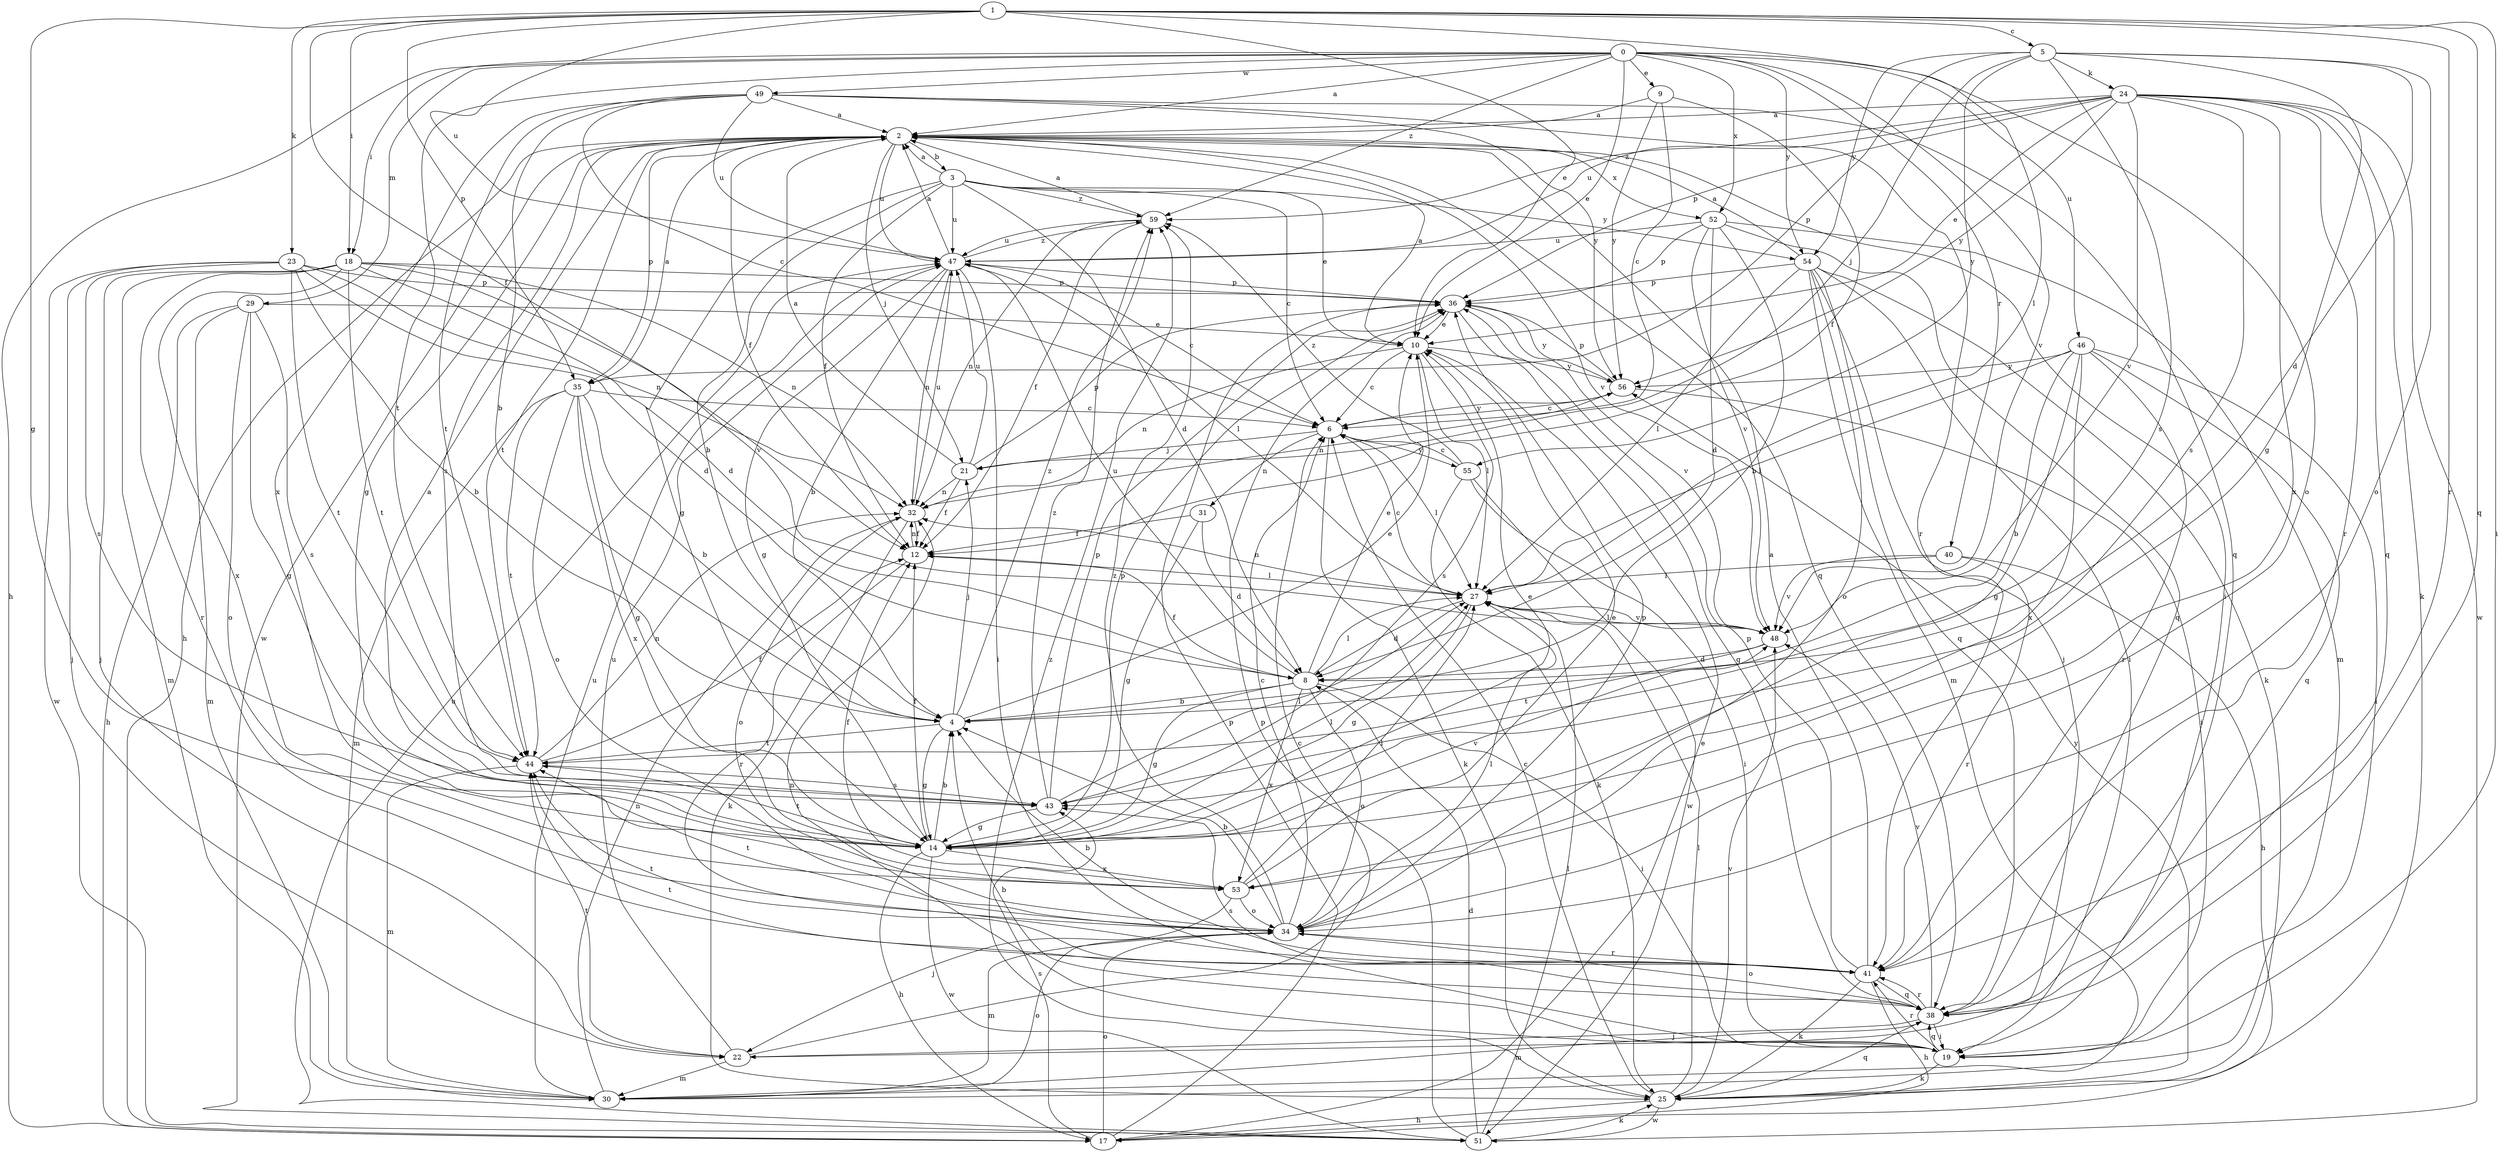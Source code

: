 strict digraph  {
0;
1;
2;
3;
4;
5;
6;
8;
9;
10;
12;
14;
17;
18;
19;
21;
22;
23;
24;
25;
27;
29;
30;
31;
32;
34;
35;
36;
38;
40;
41;
43;
44;
46;
47;
48;
49;
51;
52;
53;
54;
55;
56;
59;
0 -> 2  [label=a];
0 -> 9  [label=e];
0 -> 10  [label=e];
0 -> 17  [label=h];
0 -> 18  [label=i];
0 -> 29  [label=m];
0 -> 34  [label=o];
0 -> 40  [label=r];
0 -> 44  [label=t];
0 -> 46  [label=u];
0 -> 48  [label=v];
0 -> 49  [label=w];
0 -> 52  [label=x];
0 -> 54  [label=y];
0 -> 59  [label=z];
1 -> 5  [label=c];
1 -> 10  [label=e];
1 -> 12  [label=f];
1 -> 14  [label=g];
1 -> 18  [label=i];
1 -> 19  [label=i];
1 -> 23  [label=k];
1 -> 27  [label=l];
1 -> 35  [label=p];
1 -> 38  [label=q];
1 -> 41  [label=r];
1 -> 47  [label=u];
2 -> 3  [label=b];
2 -> 12  [label=f];
2 -> 14  [label=g];
2 -> 17  [label=h];
2 -> 19  [label=i];
2 -> 21  [label=j];
2 -> 35  [label=p];
2 -> 38  [label=q];
2 -> 43  [label=s];
2 -> 44  [label=t];
2 -> 47  [label=u];
2 -> 48  [label=v];
2 -> 51  [label=w];
2 -> 52  [label=x];
3 -> 2  [label=a];
3 -> 4  [label=b];
3 -> 6  [label=c];
3 -> 8  [label=d];
3 -> 10  [label=e];
3 -> 12  [label=f];
3 -> 14  [label=g];
3 -> 47  [label=u];
3 -> 54  [label=y];
3 -> 59  [label=z];
4 -> 10  [label=e];
4 -> 14  [label=g];
4 -> 21  [label=j];
4 -> 44  [label=t];
4 -> 59  [label=z];
5 -> 8  [label=d];
5 -> 14  [label=g];
5 -> 21  [label=j];
5 -> 24  [label=k];
5 -> 34  [label=o];
5 -> 35  [label=p];
5 -> 43  [label=s];
5 -> 54  [label=y];
5 -> 55  [label=y];
6 -> 21  [label=j];
6 -> 25  [label=k];
6 -> 27  [label=l];
6 -> 31  [label=n];
6 -> 55  [label=y];
6 -> 56  [label=y];
8 -> 4  [label=b];
8 -> 10  [label=e];
8 -> 12  [label=f];
8 -> 14  [label=g];
8 -> 19  [label=i];
8 -> 27  [label=l];
8 -> 34  [label=o];
8 -> 47  [label=u];
8 -> 53  [label=x];
9 -> 2  [label=a];
9 -> 6  [label=c];
9 -> 12  [label=f];
9 -> 56  [label=y];
10 -> 2  [label=a];
10 -> 6  [label=c];
10 -> 27  [label=l];
10 -> 32  [label=n];
10 -> 43  [label=s];
10 -> 56  [label=y];
12 -> 27  [label=l];
12 -> 32  [label=n];
12 -> 41  [label=r];
14 -> 2  [label=a];
14 -> 4  [label=b];
14 -> 10  [label=e];
14 -> 12  [label=f];
14 -> 17  [label=h];
14 -> 27  [label=l];
14 -> 36  [label=p];
14 -> 44  [label=t];
14 -> 48  [label=v];
14 -> 51  [label=w];
14 -> 53  [label=x];
17 -> 10  [label=e];
17 -> 34  [label=o];
17 -> 36  [label=p];
17 -> 43  [label=s];
18 -> 8  [label=d];
18 -> 22  [label=j];
18 -> 30  [label=m];
18 -> 32  [label=n];
18 -> 36  [label=p];
18 -> 41  [label=r];
18 -> 44  [label=t];
18 -> 48  [label=v];
18 -> 53  [label=x];
19 -> 4  [label=b];
19 -> 25  [label=k];
19 -> 32  [label=n];
19 -> 38  [label=q];
19 -> 41  [label=r];
21 -> 2  [label=a];
21 -> 12  [label=f];
21 -> 32  [label=n];
21 -> 36  [label=p];
21 -> 47  [label=u];
22 -> 6  [label=c];
22 -> 30  [label=m];
22 -> 44  [label=t];
22 -> 47  [label=u];
23 -> 4  [label=b];
23 -> 8  [label=d];
23 -> 22  [label=j];
23 -> 32  [label=n];
23 -> 36  [label=p];
23 -> 43  [label=s];
23 -> 44  [label=t];
23 -> 51  [label=w];
24 -> 2  [label=a];
24 -> 10  [label=e];
24 -> 25  [label=k];
24 -> 36  [label=p];
24 -> 38  [label=q];
24 -> 41  [label=r];
24 -> 43  [label=s];
24 -> 47  [label=u];
24 -> 48  [label=v];
24 -> 51  [label=w];
24 -> 53  [label=x];
24 -> 56  [label=y];
24 -> 59  [label=z];
25 -> 6  [label=c];
25 -> 17  [label=h];
25 -> 27  [label=l];
25 -> 38  [label=q];
25 -> 48  [label=v];
25 -> 51  [label=w];
25 -> 56  [label=y];
25 -> 59  [label=z];
27 -> 6  [label=c];
27 -> 8  [label=d];
27 -> 14  [label=g];
27 -> 32  [label=n];
27 -> 48  [label=v];
29 -> 10  [label=e];
29 -> 14  [label=g];
29 -> 17  [label=h];
29 -> 30  [label=m];
29 -> 34  [label=o];
29 -> 43  [label=s];
30 -> 32  [label=n];
30 -> 34  [label=o];
30 -> 47  [label=u];
31 -> 8  [label=d];
31 -> 12  [label=f];
31 -> 14  [label=g];
32 -> 12  [label=f];
32 -> 25  [label=k];
32 -> 34  [label=o];
32 -> 47  [label=u];
34 -> 4  [label=b];
34 -> 6  [label=c];
34 -> 27  [label=l];
34 -> 30  [label=m];
34 -> 36  [label=p];
34 -> 41  [label=r];
34 -> 44  [label=t];
34 -> 59  [label=z];
35 -> 2  [label=a];
35 -> 4  [label=b];
35 -> 6  [label=c];
35 -> 14  [label=g];
35 -> 30  [label=m];
35 -> 34  [label=o];
35 -> 44  [label=t];
35 -> 53  [label=x];
36 -> 10  [label=e];
36 -> 38  [label=q];
36 -> 48  [label=v];
36 -> 56  [label=y];
38 -> 19  [label=i];
38 -> 22  [label=j];
38 -> 30  [label=m];
38 -> 34  [label=o];
38 -> 41  [label=r];
38 -> 43  [label=s];
38 -> 44  [label=t];
38 -> 48  [label=v];
40 -> 17  [label=h];
40 -> 27  [label=l];
40 -> 41  [label=r];
40 -> 48  [label=v];
41 -> 2  [label=a];
41 -> 4  [label=b];
41 -> 17  [label=h];
41 -> 25  [label=k];
41 -> 36  [label=p];
41 -> 38  [label=q];
41 -> 44  [label=t];
43 -> 14  [label=g];
43 -> 27  [label=l];
43 -> 36  [label=p];
43 -> 59  [label=z];
44 -> 12  [label=f];
44 -> 30  [label=m];
44 -> 32  [label=n];
44 -> 43  [label=s];
46 -> 4  [label=b];
46 -> 14  [label=g];
46 -> 19  [label=i];
46 -> 27  [label=l];
46 -> 38  [label=q];
46 -> 41  [label=r];
46 -> 53  [label=x];
46 -> 56  [label=y];
47 -> 2  [label=a];
47 -> 4  [label=b];
47 -> 6  [label=c];
47 -> 14  [label=g];
47 -> 19  [label=i];
47 -> 27  [label=l];
47 -> 32  [label=n];
47 -> 36  [label=p];
47 -> 59  [label=z];
48 -> 8  [label=d];
48 -> 27  [label=l];
48 -> 44  [label=t];
49 -> 2  [label=a];
49 -> 4  [label=b];
49 -> 6  [label=c];
49 -> 38  [label=q];
49 -> 41  [label=r];
49 -> 44  [label=t];
49 -> 47  [label=u];
49 -> 53  [label=x];
49 -> 56  [label=y];
51 -> 8  [label=d];
51 -> 25  [label=k];
51 -> 27  [label=l];
51 -> 36  [label=p];
51 -> 47  [label=u];
52 -> 4  [label=b];
52 -> 8  [label=d];
52 -> 30  [label=m];
52 -> 36  [label=p];
52 -> 38  [label=q];
52 -> 47  [label=u];
52 -> 48  [label=v];
53 -> 10  [label=e];
53 -> 12  [label=f];
53 -> 22  [label=j];
53 -> 27  [label=l];
53 -> 34  [label=o];
54 -> 2  [label=a];
54 -> 19  [label=i];
54 -> 22  [label=j];
54 -> 25  [label=k];
54 -> 27  [label=l];
54 -> 30  [label=m];
54 -> 34  [label=o];
54 -> 36  [label=p];
54 -> 38  [label=q];
55 -> 6  [label=c];
55 -> 19  [label=i];
55 -> 25  [label=k];
55 -> 51  [label=w];
55 -> 59  [label=z];
56 -> 6  [label=c];
56 -> 19  [label=i];
56 -> 32  [label=n];
56 -> 36  [label=p];
59 -> 2  [label=a];
59 -> 12  [label=f];
59 -> 32  [label=n];
59 -> 47  [label=u];
}
